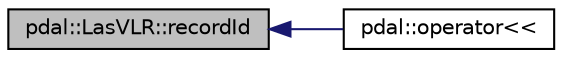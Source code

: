 digraph "pdal::LasVLR::recordId"
{
  edge [fontname="Helvetica",fontsize="10",labelfontname="Helvetica",labelfontsize="10"];
  node [fontname="Helvetica",fontsize="10",shape=record];
  rankdir="LR";
  Node1 [label="pdal::LasVLR::recordId",height=0.2,width=0.4,color="black", fillcolor="grey75", style="filled", fontcolor="black"];
  Node1 -> Node2 [dir="back",color="midnightblue",fontsize="10",style="solid",fontname="Helvetica"];
  Node2 [label="pdal::operator\<\<",height=0.2,width=0.4,color="black", fillcolor="white", style="filled",URL="$namespacepdal.html#a7e71301aa25ed11913198b02161b32c2"];
}
